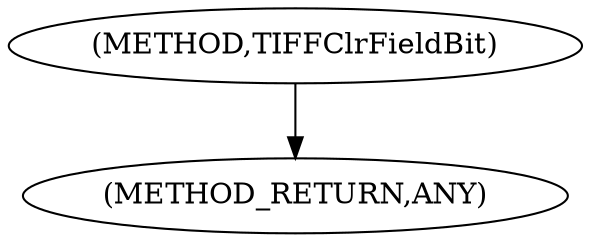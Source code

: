 digraph "TIFFClrFieldBit" {  
"100542" [label = <(METHOD,TIFFClrFieldBit)> ]
"100545" [label = <(METHOD_RETURN,ANY)> ]
  "100542" -> "100545" 
}
